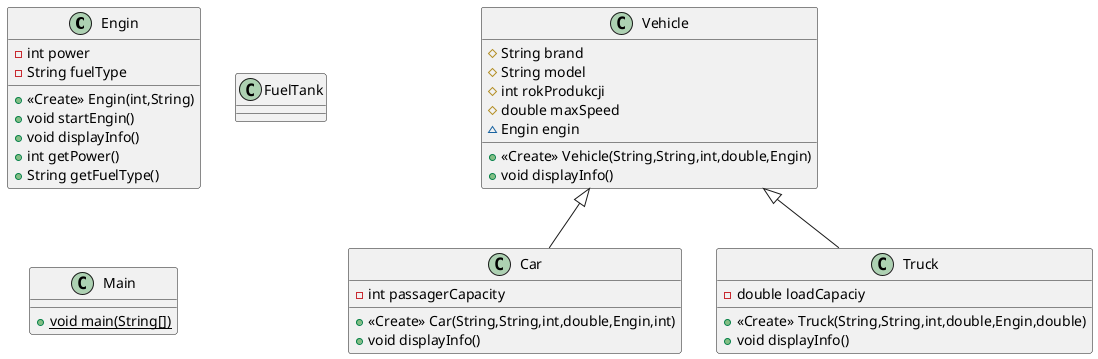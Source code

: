 @startuml
class Engin {
- int power
- String fuelType
+ <<Create>> Engin(int,String)
+ void startEngin()
+ void displayInfo()
+ int getPower()
+ String getFuelType()
}


class Vehicle {
# String brand
# String model
# int rokProdukcji
# double maxSpeed
~ Engin engin
+ <<Create>> Vehicle(String,String,int,double,Engin)
+ void displayInfo()
}


class Car {
- int passagerCapacity
+ <<Create>> Car(String,String,int,double,Engin,int)
+ void displayInfo()
}


class Truck {
- double loadCapaciy
+ <<Create>> Truck(String,String,int,double,Engin,double)
+ void displayInfo()
}


class FuelTank {
}
class Main {
+ {static} void main(String[])
}



Vehicle <|-- Car
Vehicle <|-- Truck
@enduml